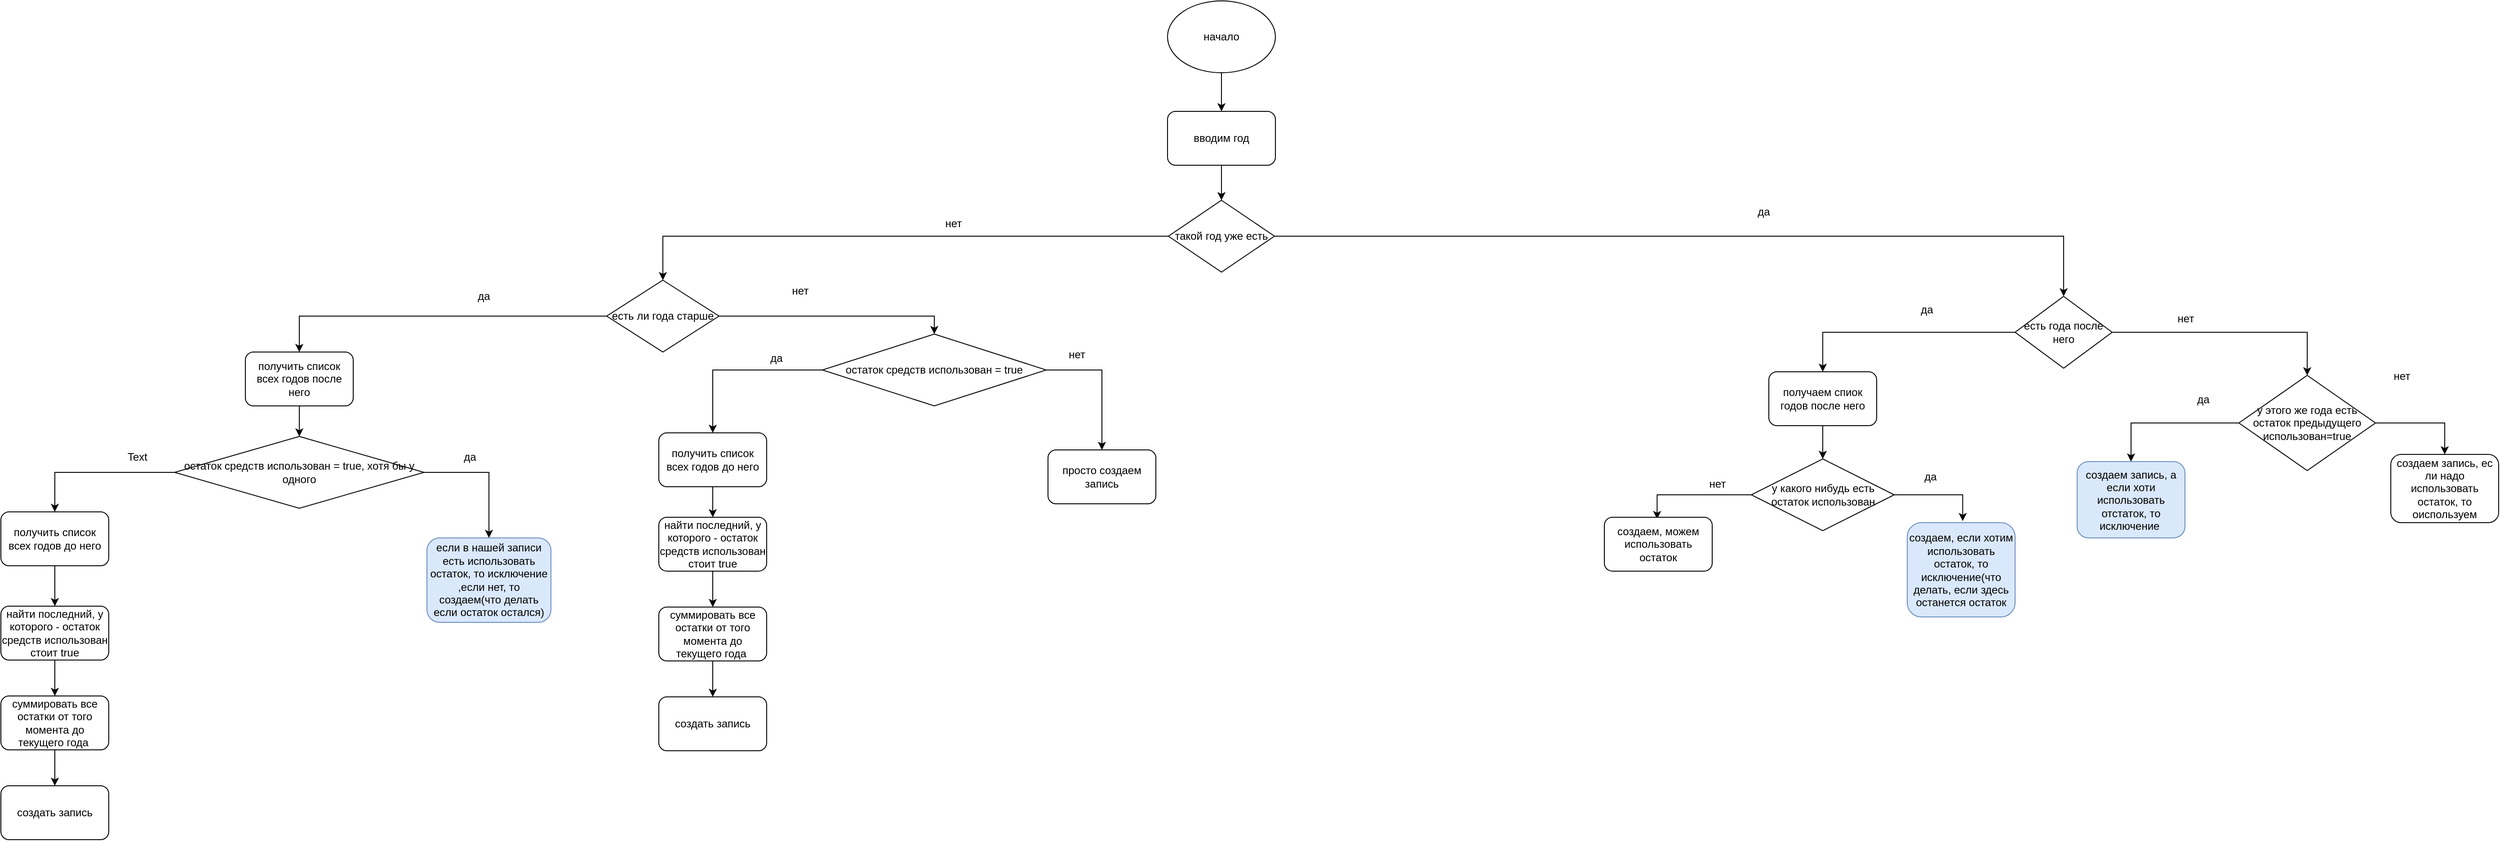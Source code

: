 <mxfile version="26.2.13">
  <diagram name="Страница — 1" id="zv4xUFrWUmvOHHc0taLi">
    <mxGraphModel dx="2856" dy="1612" grid="0" gridSize="10" guides="1" tooltips="1" connect="1" arrows="1" fold="1" page="1" pageScale="1" pageWidth="3300" pageHeight="4681" math="0" shadow="0">
      <root>
        <mxCell id="0" />
        <mxCell id="1" parent="0" />
        <mxCell id="vVJx2vjfMUpWSvh_OAnS-43" style="edgeStyle=orthogonalEdgeStyle;rounded=0;orthogonalLoop=1;jettySize=auto;html=1;" parent="1" source="vVJx2vjfMUpWSvh_OAnS-44" target="vVJx2vjfMUpWSvh_OAnS-45" edge="1">
          <mxGeometry relative="1" as="geometry" />
        </mxCell>
        <mxCell id="vVJx2vjfMUpWSvh_OAnS-44" value="начало" style="ellipse;whiteSpace=wrap;html=1;" parent="1" vertex="1">
          <mxGeometry x="1760" y="1148" width="120" height="80" as="geometry" />
        </mxCell>
        <mxCell id="vVJx2vjfMUpWSvh_OAnS-47" style="edgeStyle=orthogonalEdgeStyle;rounded=0;orthogonalLoop=1;jettySize=auto;html=1;" parent="1" source="vVJx2vjfMUpWSvh_OAnS-45" target="vVJx2vjfMUpWSvh_OAnS-46" edge="1">
          <mxGeometry relative="1" as="geometry" />
        </mxCell>
        <mxCell id="vVJx2vjfMUpWSvh_OAnS-45" value="вводим год" style="rounded=1;whiteSpace=wrap;html=1;" parent="1" vertex="1">
          <mxGeometry x="1760" y="1271" width="120" height="60" as="geometry" />
        </mxCell>
        <mxCell id="vVJx2vjfMUpWSvh_OAnS-48" style="edgeStyle=orthogonalEdgeStyle;rounded=0;orthogonalLoop=1;jettySize=auto;html=1;entryX=0.5;entryY=0;entryDx=0;entryDy=0;" parent="1" source="vVJx2vjfMUpWSvh_OAnS-46" target="vVJx2vjfMUpWSvh_OAnS-52" edge="1">
          <mxGeometry relative="1" as="geometry">
            <mxPoint x="1227.059" y="1410" as="targetPoint" />
          </mxGeometry>
        </mxCell>
        <mxCell id="vVJx2vjfMUpWSvh_OAnS-49" style="edgeStyle=orthogonalEdgeStyle;rounded=0;orthogonalLoop=1;jettySize=auto;html=1;entryX=0.5;entryY=0;entryDx=0;entryDy=0;" parent="1" source="vVJx2vjfMUpWSvh_OAnS-46" edge="1" target="K0V9Cg7EFA-OF0QRlVKX-1">
          <mxGeometry relative="1" as="geometry">
            <mxPoint x="2917" y="1410" as="targetPoint" />
          </mxGeometry>
        </mxCell>
        <mxCell id="vVJx2vjfMUpWSvh_OAnS-46" value="такой год уже есть" style="rhombus;whiteSpace=wrap;html=1;" parent="1" vertex="1">
          <mxGeometry x="1761" y="1370" width="118" height="80" as="geometry" />
        </mxCell>
        <mxCell id="vVJx2vjfMUpWSvh_OAnS-50" value="нет" style="text;html=1;align=center;verticalAlign=middle;whiteSpace=wrap;rounded=0;" parent="1" vertex="1">
          <mxGeometry x="1492" y="1381" width="60" height="30" as="geometry" />
        </mxCell>
        <mxCell id="vVJx2vjfMUpWSvh_OAnS-51" value="да" style="text;html=1;align=center;verticalAlign=middle;resizable=0;points=[];autosize=1;strokeColor=none;fillColor=none;" parent="1" vertex="1">
          <mxGeometry x="2407" y="1370" width="32" height="26" as="geometry" />
        </mxCell>
        <mxCell id="vVJx2vjfMUpWSvh_OAnS-53" style="edgeStyle=orthogonalEdgeStyle;rounded=0;orthogonalLoop=1;jettySize=auto;html=1;entryX=0.5;entryY=0;entryDx=0;entryDy=0;" parent="1" source="vVJx2vjfMUpWSvh_OAnS-52" target="vVJx2vjfMUpWSvh_OAnS-70" edge="1">
          <mxGeometry relative="1" as="geometry">
            <mxPoint x="783.529" y="1499" as="targetPoint" />
          </mxGeometry>
        </mxCell>
        <mxCell id="vVJx2vjfMUpWSvh_OAnS-54" style="edgeStyle=orthogonalEdgeStyle;rounded=0;orthogonalLoop=1;jettySize=auto;html=1;entryX=0.5;entryY=0;entryDx=0;entryDy=0;" parent="1" source="vVJx2vjfMUpWSvh_OAnS-52" target="vVJx2vjfMUpWSvh_OAnS-65" edge="1">
          <mxGeometry relative="1" as="geometry">
            <mxPoint x="1481.176" y="1499" as="targetPoint" />
          </mxGeometry>
        </mxCell>
        <mxCell id="vVJx2vjfMUpWSvh_OAnS-52" value="есть ли года старше" style="rhombus;whiteSpace=wrap;html=1;" parent="1" vertex="1">
          <mxGeometry x="1136" y="1459" width="125" height="80" as="geometry" />
        </mxCell>
        <mxCell id="vVJx2vjfMUpWSvh_OAnS-55" value="да" style="text;html=1;align=center;verticalAlign=middle;resizable=0;points=[];autosize=1;strokeColor=none;fillColor=none;" parent="1" vertex="1">
          <mxGeometry x="983" y="1464" width="32" height="26" as="geometry" />
        </mxCell>
        <mxCell id="vVJx2vjfMUpWSvh_OAnS-56" value="нет" style="text;html=1;align=center;verticalAlign=middle;resizable=0;points=[];autosize=1;strokeColor=none;fillColor=none;" parent="1" vertex="1">
          <mxGeometry x="1333" y="1458" width="36" height="26" as="geometry" />
        </mxCell>
        <mxCell id="vVJx2vjfMUpWSvh_OAnS-57" style="edgeStyle=orthogonalEdgeStyle;rounded=0;orthogonalLoop=1;jettySize=auto;html=1;" parent="1" source="vVJx2vjfMUpWSvh_OAnS-58" target="vVJx2vjfMUpWSvh_OAnS-60" edge="1">
          <mxGeometry relative="1" as="geometry" />
        </mxCell>
        <mxCell id="vVJx2vjfMUpWSvh_OAnS-58" value="получить список всех годов до него" style="rounded=1;whiteSpace=wrap;html=1;" parent="1" vertex="1">
          <mxGeometry x="1194" y="1629" width="120" height="60" as="geometry" />
        </mxCell>
        <mxCell id="vVJx2vjfMUpWSvh_OAnS-59" style="edgeStyle=orthogonalEdgeStyle;rounded=0;orthogonalLoop=1;jettySize=auto;html=1;entryX=0.5;entryY=0;entryDx=0;entryDy=0;" parent="1" source="vVJx2vjfMUpWSvh_OAnS-60" target="vVJx2vjfMUpWSvh_OAnS-62" edge="1">
          <mxGeometry relative="1" as="geometry" />
        </mxCell>
        <mxCell id="vVJx2vjfMUpWSvh_OAnS-60" value="найти последний, у которого - остаток средств использован стоит true" style="rounded=1;whiteSpace=wrap;html=1;" parent="1" vertex="1">
          <mxGeometry x="1194" y="1723" width="120" height="60" as="geometry" />
        </mxCell>
        <mxCell id="vVJx2vjfMUpWSvh_OAnS-61" style="edgeStyle=orthogonalEdgeStyle;rounded=0;orthogonalLoop=1;jettySize=auto;html=1;entryX=0.5;entryY=0;entryDx=0;entryDy=0;" parent="1" source="vVJx2vjfMUpWSvh_OAnS-62" target="vVJx2vjfMUpWSvh_OAnS-69" edge="1">
          <mxGeometry relative="1" as="geometry" />
        </mxCell>
        <mxCell id="vVJx2vjfMUpWSvh_OAnS-62" value="суммировать все остатки от того момента до текущего года&amp;nbsp;" style="rounded=1;whiteSpace=wrap;html=1;" parent="1" vertex="1">
          <mxGeometry x="1194" y="1823" width="120" height="60" as="geometry" />
        </mxCell>
        <mxCell id="vVJx2vjfMUpWSvh_OAnS-63" style="edgeStyle=orthogonalEdgeStyle;rounded=0;orthogonalLoop=1;jettySize=auto;html=1;" parent="1" source="vVJx2vjfMUpWSvh_OAnS-65" target="vVJx2vjfMUpWSvh_OAnS-66" edge="1">
          <mxGeometry relative="1" as="geometry" />
        </mxCell>
        <mxCell id="vVJx2vjfMUpWSvh_OAnS-64" style="edgeStyle=orthogonalEdgeStyle;rounded=0;orthogonalLoop=1;jettySize=auto;html=1;" parent="1" source="vVJx2vjfMUpWSvh_OAnS-65" target="vVJx2vjfMUpWSvh_OAnS-58" edge="1">
          <mxGeometry relative="1" as="geometry" />
        </mxCell>
        <mxCell id="vVJx2vjfMUpWSvh_OAnS-65" value="остаток средств использован = true" style="rhombus;whiteSpace=wrap;html=1;" parent="1" vertex="1">
          <mxGeometry x="1376" y="1519" width="249" height="80" as="geometry" />
        </mxCell>
        <mxCell id="vVJx2vjfMUpWSvh_OAnS-66" value="просто создаем запись" style="rounded=1;whiteSpace=wrap;html=1;" parent="1" vertex="1">
          <mxGeometry x="1627" y="1648" width="120" height="60" as="geometry" />
        </mxCell>
        <mxCell id="vVJx2vjfMUpWSvh_OAnS-67" value="нет&amp;nbsp;" style="text;html=1;align=center;verticalAlign=middle;whiteSpace=wrap;rounded=0;" parent="1" vertex="1">
          <mxGeometry x="1631" y="1527" width="60" height="30" as="geometry" />
        </mxCell>
        <mxCell id="vVJx2vjfMUpWSvh_OAnS-68" value="да" style="text;html=1;align=center;verticalAlign=middle;whiteSpace=wrap;rounded=0;" parent="1" vertex="1">
          <mxGeometry x="1295" y="1531" width="60" height="30" as="geometry" />
        </mxCell>
        <mxCell id="vVJx2vjfMUpWSvh_OAnS-69" value="создать запись" style="rounded=1;whiteSpace=wrap;html=1;" parent="1" vertex="1">
          <mxGeometry x="1194" y="1923" width="120" height="60" as="geometry" />
        </mxCell>
        <mxCell id="vVJx2vjfMUpWSvh_OAnS-73" style="edgeStyle=orthogonalEdgeStyle;rounded=0;orthogonalLoop=1;jettySize=auto;html=1;" parent="1" source="vVJx2vjfMUpWSvh_OAnS-70" target="vVJx2vjfMUpWSvh_OAnS-72" edge="1">
          <mxGeometry relative="1" as="geometry" />
        </mxCell>
        <mxCell id="vVJx2vjfMUpWSvh_OAnS-70" value="получить список всех годов после него" style="rounded=1;whiteSpace=wrap;html=1;" parent="1" vertex="1">
          <mxGeometry x="734" y="1539" width="120" height="60" as="geometry" />
        </mxCell>
        <mxCell id="vVJx2vjfMUpWSvh_OAnS-75" style="edgeStyle=orthogonalEdgeStyle;rounded=0;orthogonalLoop=1;jettySize=auto;html=1;entryX=0.5;entryY=0;entryDx=0;entryDy=0;" parent="1" source="vVJx2vjfMUpWSvh_OAnS-72" target="vVJx2vjfMUpWSvh_OAnS-81" edge="1">
          <mxGeometry relative="1" as="geometry">
            <mxPoint x="526" y="1718" as="targetPoint" />
          </mxGeometry>
        </mxCell>
        <mxCell id="vVJx2vjfMUpWSvh_OAnS-77" style="edgeStyle=orthogonalEdgeStyle;rounded=0;orthogonalLoop=1;jettySize=auto;html=1;entryX=0.5;entryY=0;entryDx=0;entryDy=0;" parent="1" source="vVJx2vjfMUpWSvh_OAnS-72" target="vVJx2vjfMUpWSvh_OAnS-76" edge="1">
          <mxGeometry relative="1" as="geometry" />
        </mxCell>
        <mxCell id="vVJx2vjfMUpWSvh_OAnS-72" value="остаток средств использован = true, хотя бы у одного" style="rhombus;whiteSpace=wrap;html=1;" parent="1" vertex="1">
          <mxGeometry x="655.25" y="1633" width="277.5" height="80" as="geometry" />
        </mxCell>
        <mxCell id="vVJx2vjfMUpWSvh_OAnS-76" value="если в нашей записи есть использовать остаток, то исключение ,если нет, то создаем(что делать если остаток остался)" style="rounded=1;whiteSpace=wrap;html=1;fillColor=#dae8fc;strokeColor=#6c8ebf;" parent="1" vertex="1">
          <mxGeometry x="936" y="1746" width="138" height="94" as="geometry" />
        </mxCell>
        <mxCell id="vVJx2vjfMUpWSvh_OAnS-78" value="да" style="text;html=1;align=center;verticalAlign=middle;whiteSpace=wrap;rounded=0;" parent="1" vertex="1">
          <mxGeometry x="954" y="1641" width="60" height="30" as="geometry" />
        </mxCell>
        <mxCell id="vVJx2vjfMUpWSvh_OAnS-79" value="Text" style="text;html=1;align=center;verticalAlign=middle;whiteSpace=wrap;rounded=0;" parent="1" vertex="1">
          <mxGeometry x="584" y="1641" width="60" height="30" as="geometry" />
        </mxCell>
        <mxCell id="vVJx2vjfMUpWSvh_OAnS-80" style="edgeStyle=orthogonalEdgeStyle;rounded=0;orthogonalLoop=1;jettySize=auto;html=1;" parent="1" source="vVJx2vjfMUpWSvh_OAnS-81" target="vVJx2vjfMUpWSvh_OAnS-83" edge="1">
          <mxGeometry relative="1" as="geometry" />
        </mxCell>
        <mxCell id="vVJx2vjfMUpWSvh_OAnS-81" value="получить список всех годов до него" style="rounded=1;whiteSpace=wrap;html=1;" parent="1" vertex="1">
          <mxGeometry x="462" y="1717" width="120" height="60" as="geometry" />
        </mxCell>
        <mxCell id="vVJx2vjfMUpWSvh_OAnS-82" style="edgeStyle=orthogonalEdgeStyle;rounded=0;orthogonalLoop=1;jettySize=auto;html=1;entryX=0.5;entryY=0;entryDx=0;entryDy=0;" parent="1" source="vVJx2vjfMUpWSvh_OAnS-83" target="vVJx2vjfMUpWSvh_OAnS-85" edge="1">
          <mxGeometry relative="1" as="geometry" />
        </mxCell>
        <mxCell id="vVJx2vjfMUpWSvh_OAnS-83" value="найти последний, у которого - остаток средств использован стоит true" style="rounded=1;whiteSpace=wrap;html=1;" parent="1" vertex="1">
          <mxGeometry x="462" y="1822" width="120" height="60" as="geometry" />
        </mxCell>
        <mxCell id="vVJx2vjfMUpWSvh_OAnS-84" style="edgeStyle=orthogonalEdgeStyle;rounded=0;orthogonalLoop=1;jettySize=auto;html=1;entryX=0.5;entryY=0;entryDx=0;entryDy=0;" parent="1" source="vVJx2vjfMUpWSvh_OAnS-85" target="vVJx2vjfMUpWSvh_OAnS-86" edge="1">
          <mxGeometry relative="1" as="geometry" />
        </mxCell>
        <mxCell id="vVJx2vjfMUpWSvh_OAnS-85" value="суммировать все остатки от того момента до текущего года&amp;nbsp;" style="rounded=1;whiteSpace=wrap;html=1;" parent="1" vertex="1">
          <mxGeometry x="462" y="1922" width="120" height="60" as="geometry" />
        </mxCell>
        <mxCell id="vVJx2vjfMUpWSvh_OAnS-86" value="создать запись" style="rounded=1;whiteSpace=wrap;html=1;" parent="1" vertex="1">
          <mxGeometry x="462" y="2022" width="120" height="60" as="geometry" />
        </mxCell>
        <mxCell id="K0V9Cg7EFA-OF0QRlVKX-2" style="edgeStyle=orthogonalEdgeStyle;rounded=0;orthogonalLoop=1;jettySize=auto;html=1;" edge="1" parent="1" source="K0V9Cg7EFA-OF0QRlVKX-1" target="K0V9Cg7EFA-OF0QRlVKX-14">
          <mxGeometry relative="1" as="geometry">
            <mxPoint x="2486.667" y="1517" as="targetPoint" />
          </mxGeometry>
        </mxCell>
        <mxCell id="K0V9Cg7EFA-OF0QRlVKX-3" style="edgeStyle=orthogonalEdgeStyle;rounded=0;orthogonalLoop=1;jettySize=auto;html=1;entryX=0.5;entryY=0;entryDx=0;entryDy=0;" edge="1" parent="1" source="K0V9Cg7EFA-OF0QRlVKX-1" target="K0V9Cg7EFA-OF0QRlVKX-7">
          <mxGeometry relative="1" as="geometry">
            <mxPoint x="2995" y="1517" as="targetPoint" />
          </mxGeometry>
        </mxCell>
        <mxCell id="K0V9Cg7EFA-OF0QRlVKX-1" value="есть года после него" style="rhombus;whiteSpace=wrap;html=1;" vertex="1" parent="1">
          <mxGeometry x="2703" y="1477" width="108" height="80" as="geometry" />
        </mxCell>
        <mxCell id="K0V9Cg7EFA-OF0QRlVKX-4" value="нет" style="text;html=1;align=center;verticalAlign=middle;whiteSpace=wrap;rounded=0;" vertex="1" parent="1">
          <mxGeometry x="2863" y="1487" width="60" height="30" as="geometry" />
        </mxCell>
        <mxCell id="K0V9Cg7EFA-OF0QRlVKX-5" value="да" style="text;html=1;align=center;verticalAlign=middle;whiteSpace=wrap;rounded=0;" vertex="1" parent="1">
          <mxGeometry x="2575" y="1477" width="60" height="30" as="geometry" />
        </mxCell>
        <mxCell id="K0V9Cg7EFA-OF0QRlVKX-8" style="edgeStyle=orthogonalEdgeStyle;rounded=0;orthogonalLoop=1;jettySize=auto;html=1;entryX=0.5;entryY=0;entryDx=0;entryDy=0;" edge="1" parent="1" source="K0V9Cg7EFA-OF0QRlVKX-7" target="K0V9Cg7EFA-OF0QRlVKX-10">
          <mxGeometry relative="1" as="geometry">
            <mxPoint x="3187.059" y="1605.0" as="targetPoint" />
          </mxGeometry>
        </mxCell>
        <mxCell id="K0V9Cg7EFA-OF0QRlVKX-11" style="edgeStyle=orthogonalEdgeStyle;rounded=0;orthogonalLoop=1;jettySize=auto;html=1;entryX=0.5;entryY=0;entryDx=0;entryDy=0;" edge="1" parent="1" source="K0V9Cg7EFA-OF0QRlVKX-7" target="K0V9Cg7EFA-OF0QRlVKX-13">
          <mxGeometry relative="1" as="geometry">
            <mxPoint x="2827.059" y="1618" as="targetPoint" />
          </mxGeometry>
        </mxCell>
        <mxCell id="K0V9Cg7EFA-OF0QRlVKX-7" value="у этого же года есть остаток предыдущего использован=true" style="rhombus;whiteSpace=wrap;html=1;" vertex="1" parent="1">
          <mxGeometry x="2952" y="1565" width="152" height="106" as="geometry" />
        </mxCell>
        <mxCell id="K0V9Cg7EFA-OF0QRlVKX-9" value="нет" style="text;html=1;align=center;verticalAlign=middle;resizable=0;points=[];autosize=1;strokeColor=none;fillColor=none;" vertex="1" parent="1">
          <mxGeometry x="3115" y="1553" width="36" height="26" as="geometry" />
        </mxCell>
        <mxCell id="K0V9Cg7EFA-OF0QRlVKX-10" value="создаем запись, ес ли надо использовать остаток, то оиспользуем" style="rounded=1;whiteSpace=wrap;html=1;" vertex="1" parent="1">
          <mxGeometry x="3121" y="1653" width="120" height="76" as="geometry" />
        </mxCell>
        <mxCell id="K0V9Cg7EFA-OF0QRlVKX-12" value="да&lt;div&gt;&lt;br&gt;&lt;/div&gt;" style="text;html=1;align=center;verticalAlign=middle;resizable=0;points=[];autosize=1;strokeColor=none;fillColor=none;" vertex="1" parent="1">
          <mxGeometry x="2896" y="1578" width="32" height="41" as="geometry" />
        </mxCell>
        <mxCell id="K0V9Cg7EFA-OF0QRlVKX-13" value="создаем запись, а если хоти использовать отстаток, то исключение&amp;nbsp;" style="rounded=1;whiteSpace=wrap;html=1;fillColor=#dae8fc;strokeColor=#6c8ebf;" vertex="1" parent="1">
          <mxGeometry x="2772" y="1661" width="120" height="85" as="geometry" />
        </mxCell>
        <mxCell id="K0V9Cg7EFA-OF0QRlVKX-18" style="edgeStyle=orthogonalEdgeStyle;rounded=0;orthogonalLoop=1;jettySize=auto;html=1;entryX=0.5;entryY=0;entryDx=0;entryDy=0;" edge="1" parent="1" source="K0V9Cg7EFA-OF0QRlVKX-14" target="K0V9Cg7EFA-OF0QRlVKX-16">
          <mxGeometry relative="1" as="geometry" />
        </mxCell>
        <mxCell id="K0V9Cg7EFA-OF0QRlVKX-14" value="получаем спиок годов после него" style="rounded=1;whiteSpace=wrap;html=1;" vertex="1" parent="1">
          <mxGeometry x="2429" y="1561" width="120" height="60" as="geometry" />
        </mxCell>
        <mxCell id="K0V9Cg7EFA-OF0QRlVKX-19" style="edgeStyle=orthogonalEdgeStyle;rounded=0;orthogonalLoop=1;jettySize=auto;html=1;" edge="1" parent="1" source="K0V9Cg7EFA-OF0QRlVKX-16">
          <mxGeometry relative="1" as="geometry">
            <mxPoint x="2644.706" y="1727.294" as="targetPoint" />
            <Array as="points">
              <mxPoint x="2645" y="1698" />
            </Array>
          </mxGeometry>
        </mxCell>
        <mxCell id="K0V9Cg7EFA-OF0QRlVKX-20" style="edgeStyle=orthogonalEdgeStyle;rounded=0;orthogonalLoop=1;jettySize=auto;html=1;" edge="1" parent="1" source="K0V9Cg7EFA-OF0QRlVKX-16">
          <mxGeometry relative="1" as="geometry">
            <mxPoint x="2304.706" y="1724.941" as="targetPoint" />
            <Array as="points">
              <mxPoint x="2305" y="1698" />
            </Array>
          </mxGeometry>
        </mxCell>
        <mxCell id="K0V9Cg7EFA-OF0QRlVKX-16" value="у какого нибудь есть остаток использован" style="rhombus;whiteSpace=wrap;html=1;" vertex="1" parent="1">
          <mxGeometry x="2409.5" y="1658" width="159" height="80" as="geometry" />
        </mxCell>
        <mxCell id="K0V9Cg7EFA-OF0QRlVKX-21" value="да" style="text;html=1;align=center;verticalAlign=middle;whiteSpace=wrap;rounded=0;" vertex="1" parent="1">
          <mxGeometry x="2579" y="1663" width="60" height="30" as="geometry" />
        </mxCell>
        <mxCell id="K0V9Cg7EFA-OF0QRlVKX-22" value="создаем, если хотим использовать остаток, то исключение(что делать, если здесь останется остаток" style="rounded=1;whiteSpace=wrap;html=1;fillColor=#dae8fc;strokeColor=#6c8ebf;" vertex="1" parent="1">
          <mxGeometry x="2583" y="1729" width="120" height="105" as="geometry" />
        </mxCell>
        <mxCell id="K0V9Cg7EFA-OF0QRlVKX-23" value="нет" style="text;html=1;align=center;verticalAlign=middle;whiteSpace=wrap;rounded=0;" vertex="1" parent="1">
          <mxGeometry x="2342" y="1671" width="60" height="30" as="geometry" />
        </mxCell>
        <mxCell id="K0V9Cg7EFA-OF0QRlVKX-24" value="создаем, можем использовать остаток" style="rounded=1;whiteSpace=wrap;html=1;" vertex="1" parent="1">
          <mxGeometry x="2246" y="1723" width="120" height="60" as="geometry" />
        </mxCell>
      </root>
    </mxGraphModel>
  </diagram>
</mxfile>
